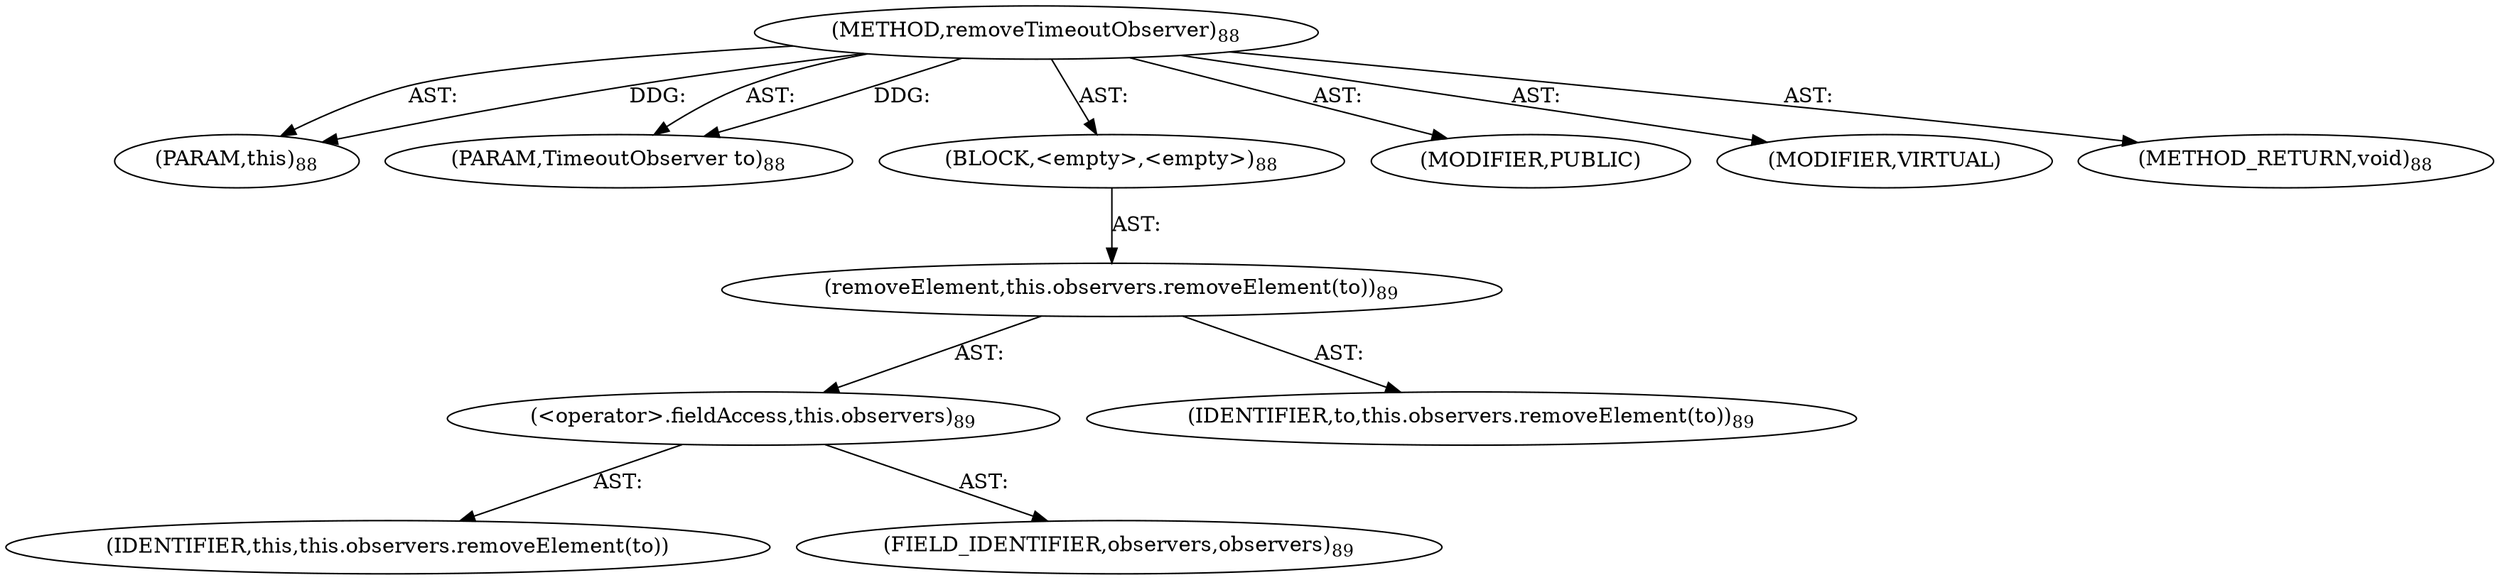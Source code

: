 digraph "removeTimeoutObserver" {  
"111669149698" [label = <(METHOD,removeTimeoutObserver)<SUB>88</SUB>> ]
"115964117000" [label = <(PARAM,this)<SUB>88</SUB>> ]
"115964117001" [label = <(PARAM,TimeoutObserver to)<SUB>88</SUB>> ]
"25769803780" [label = <(BLOCK,&lt;empty&gt;,&lt;empty&gt;)<SUB>88</SUB>> ]
"30064771090" [label = <(removeElement,this.observers.removeElement(to))<SUB>89</SUB>> ]
"30064771091" [label = <(&lt;operator&gt;.fieldAccess,this.observers)<SUB>89</SUB>> ]
"68719476753" [label = <(IDENTIFIER,this,this.observers.removeElement(to))> ]
"55834574853" [label = <(FIELD_IDENTIFIER,observers,observers)<SUB>89</SUB>> ]
"68719476754" [label = <(IDENTIFIER,to,this.observers.removeElement(to))<SUB>89</SUB>> ]
"133143986183" [label = <(MODIFIER,PUBLIC)> ]
"133143986184" [label = <(MODIFIER,VIRTUAL)> ]
"128849018882" [label = <(METHOD_RETURN,void)<SUB>88</SUB>> ]
  "111669149698" -> "115964117000"  [ label = "AST: "] 
  "111669149698" -> "115964117001"  [ label = "AST: "] 
  "111669149698" -> "25769803780"  [ label = "AST: "] 
  "111669149698" -> "133143986183"  [ label = "AST: "] 
  "111669149698" -> "133143986184"  [ label = "AST: "] 
  "111669149698" -> "128849018882"  [ label = "AST: "] 
  "25769803780" -> "30064771090"  [ label = "AST: "] 
  "30064771090" -> "30064771091"  [ label = "AST: "] 
  "30064771090" -> "68719476754"  [ label = "AST: "] 
  "30064771091" -> "68719476753"  [ label = "AST: "] 
  "30064771091" -> "55834574853"  [ label = "AST: "] 
  "111669149698" -> "115964117000"  [ label = "DDG: "] 
  "111669149698" -> "115964117001"  [ label = "DDG: "] 
}
